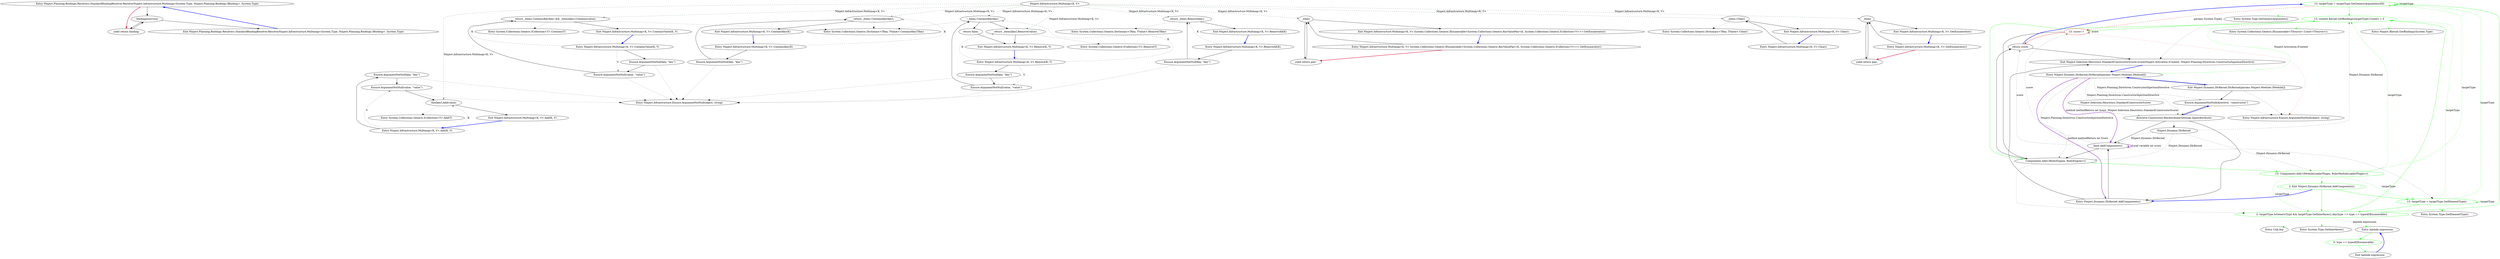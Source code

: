 digraph  {
m0_0 [cluster="Ninject.Planning.Bindings.Resolvers.StandardBindingResolver.Resolve(Ninject.Infrastructure.Multimap<System.Type, Ninject.Planning.Bindings.IBinding>, System.Type)", file="EnumerableDependenciesTests.cs", label="Entry Ninject.Planning.Bindings.Resolvers.StandardBindingResolver.Resolve(Ninject.Infrastructure.Multimap<System.Type, Ninject.Planning.Bindings.IBinding>, System.Type)", span="29-29"];
m0_1 [cluster="Ninject.Planning.Bindings.Resolvers.StandardBindingResolver.Resolve(Ninject.Infrastructure.Multimap<System.Type, Ninject.Planning.Bindings.IBinding>, System.Type)", file="EnumerableDependenciesTests.cs", label="bindings[service]", span="31-31"];
m0_2 [cluster="Ninject.Planning.Bindings.Resolvers.StandardBindingResolver.Resolve(Ninject.Infrastructure.Multimap<System.Type, Ninject.Planning.Bindings.IBinding>, System.Type)", file="EnumerableDependenciesTests.cs", label="yield return binding;", span="32-32"];
m0_3 [cluster="Ninject.Planning.Bindings.Resolvers.StandardBindingResolver.Resolve(Ninject.Infrastructure.Multimap<System.Type, Ninject.Planning.Bindings.IBinding>, System.Type)", file="EnumerableDependenciesTests.cs", label="Exit Ninject.Planning.Bindings.Resolvers.StandardBindingResolver.Resolve(Ninject.Infrastructure.Multimap<System.Type, Ninject.Planning.Bindings.IBinding>, System.Type)", span="29-29"];
m1_14 [cluster="System.Collections.Generic.Dictionary<TKey, TValue>.ContainsKey(TKey)", file="Selector.cs", label="Entry System.Collections.Generic.Dictionary<TKey, TValue>.ContainsKey(TKey)", span="0-0"];
m1_34 [cluster="System.Collections.Generic.ICollection<T>.Contains(T)", file="Selector.cs", label="Entry System.Collections.Generic.ICollection<T>.Contains(T)", span="0-0"];
m1_0 [cluster="Ninject.Infrastructure.Multimap<K, V>.Add(K, V)", file="Selector.cs", label="Entry Ninject.Infrastructure.Multimap<K, V>.Add(K, V)", span="64-64"];
m1_1 [cluster="Ninject.Infrastructure.Multimap<K, V>.Add(K, V)", file="Selector.cs", label="Ensure.ArgumentNotNull(key, ''key'')", span="66-66"];
m1_2 [cluster="Ninject.Infrastructure.Multimap<K, V>.Add(K, V)", file="Selector.cs", label="Ensure.ArgumentNotNull(value, ''value'')", span="67-67"];
m1_3 [cluster="Ninject.Infrastructure.Multimap<K, V>.Add(K, V)", file="Selector.cs", label="this[key].Add(value)", span="69-69"];
m1_4 [cluster="Ninject.Infrastructure.Multimap<K, V>.Add(K, V)", file="Selector.cs", label="Exit Ninject.Infrastructure.Multimap<K, V>.Add(K, V)", span="64-64"];
m1_6 [cluster="System.Collections.Generic.ICollection<T>.Add(T)", file="Selector.cs", label="Entry System.Collections.Generic.ICollection<T>.Add(T)", span="0-0"];
m1_16 [cluster="Ninject.Infrastructure.Multimap<K, V>.RemoveAll(K)", file="Selector.cs", label="Entry Ninject.Infrastructure.Multimap<K, V>.RemoveAll(K)", span="94-94"];
m1_17 [cluster="Ninject.Infrastructure.Multimap<K, V>.RemoveAll(K)", file="Selector.cs", label="Ensure.ArgumentNotNull(key, ''key'')", span="96-96"];
m1_18 [cluster="Ninject.Infrastructure.Multimap<K, V>.RemoveAll(K)", file="Selector.cs", label="return _items.Remove(key);", span="97-97"];
m1_19 [cluster="Ninject.Infrastructure.Multimap<K, V>.RemoveAll(K)", file="Selector.cs", label="Exit Ninject.Infrastructure.Multimap<K, V>.RemoveAll(K)", span="94-94"];
m1_15 [cluster="System.Collections.Generic.ICollection<T>.Remove(T)", file="Selector.cs", label="Entry System.Collections.Generic.ICollection<T>.Remove(T)", span="0-0"];
m1_39 [cluster="Ninject.Infrastructure.Multimap<K, V>.System.Collections.Generic.IEnumerable<System.Collections.Generic.KeyValuePair<K, System.Collections.Generic.ICollection<V>>>.GetEnumerator()", file="Selector.cs", label="Entry Ninject.Infrastructure.Multimap<K, V>.System.Collections.Generic.IEnumerable<System.Collections.Generic.KeyValuePair<K, System.Collections.Generic.ICollection<V>>>.GetEnumerator()", span="143-143"];
m1_40 [cluster="Ninject.Infrastructure.Multimap<K, V>.System.Collections.Generic.IEnumerable<System.Collections.Generic.KeyValuePair<K, System.Collections.Generic.ICollection<V>>>.GetEnumerator()", file="Selector.cs", label=_items, span="145-145"];
m1_41 [cluster="Ninject.Infrastructure.Multimap<K, V>.System.Collections.Generic.IEnumerable<System.Collections.Generic.KeyValuePair<K, System.Collections.Generic.ICollection<V>>>.GetEnumerator()", file="Selector.cs", label="yield return pair;", span="146-146"];
m1_42 [cluster="Ninject.Infrastructure.Multimap<K, V>.System.Collections.Generic.IEnumerable<System.Collections.Generic.KeyValuePair<K, System.Collections.Generic.ICollection<V>>>.GetEnumerator()", file="Selector.cs", label="Exit Ninject.Infrastructure.Multimap<K, V>.System.Collections.Generic.IEnumerable<System.Collections.Generic.KeyValuePair<K, System.Collections.Generic.ICollection<V>>>.GetEnumerator()", span="143-143"];
m1_29 [cluster="Ninject.Infrastructure.Multimap<K, V>.ContainsValue(K, V)", file="Selector.cs", label="Entry Ninject.Infrastructure.Multimap<K, V>.ContainsValue(K, V)", span="125-125"];
m1_30 [cluster="Ninject.Infrastructure.Multimap<K, V>.ContainsValue(K, V)", file="Selector.cs", label="Ensure.ArgumentNotNull(key, ''key'')", span="127-127"];
m1_31 [cluster="Ninject.Infrastructure.Multimap<K, V>.ContainsValue(K, V)", file="Selector.cs", label="Ensure.ArgumentNotNull(value, ''value'')", span="128-128"];
m1_32 [cluster="Ninject.Infrastructure.Multimap<K, V>.ContainsValue(K, V)", file="Selector.cs", label="return _items.ContainsKey(key) && _items[key].Contains(value);", span="130-130"];
m1_33 [cluster="Ninject.Infrastructure.Multimap<K, V>.ContainsValue(K, V)", file="Selector.cs", label="Exit Ninject.Infrastructure.Multimap<K, V>.ContainsValue(K, V)", span="125-125"];
m1_20 [cluster="System.Collections.Generic.Dictionary<TKey, TValue>.Remove(TKey)", file="Selector.cs", label="Entry System.Collections.Generic.Dictionary<TKey, TValue>.Remove(TKey)", span="0-0"];
m1_21 [cluster="Ninject.Infrastructure.Multimap<K, V>.Clear()", file="Selector.cs", label="Entry Ninject.Infrastructure.Multimap<K, V>.Clear()", span="103-103"];
m1_22 [cluster="Ninject.Infrastructure.Multimap<K, V>.Clear()", file="Selector.cs", label="_items.Clear()", span="105-105"];
m1_23 [cluster="Ninject.Infrastructure.Multimap<K, V>.Clear()", file="Selector.cs", label="Exit Ninject.Infrastructure.Multimap<K, V>.Clear()", span="103-103"];
m1_35 [cluster="Ninject.Infrastructure.Multimap<K, V>.GetEnumerator()", file="Selector.cs", label="Entry Ninject.Infrastructure.Multimap<K, V>.GetEnumerator()", span="137-137"];
m1_36 [cluster="Ninject.Infrastructure.Multimap<K, V>.GetEnumerator()", file="Selector.cs", label=_items, span="139-139"];
m1_37 [cluster="Ninject.Infrastructure.Multimap<K, V>.GetEnumerator()", file="Selector.cs", label="yield return pair;", span="140-140"];
m1_38 [cluster="Ninject.Infrastructure.Multimap<K, V>.GetEnumerator()", file="Selector.cs", label="Exit Ninject.Infrastructure.Multimap<K, V>.GetEnumerator()", span="137-137"];
m1_25 [cluster="Ninject.Infrastructure.Multimap<K, V>.ContainsKey(K)", file="Selector.cs", label="Entry Ninject.Infrastructure.Multimap<K, V>.ContainsKey(K)", span="113-113"];
m1_26 [cluster="Ninject.Infrastructure.Multimap<K, V>.ContainsKey(K)", file="Selector.cs", label="Ensure.ArgumentNotNull(key, ''key'')", span="115-115"];
m1_27 [cluster="Ninject.Infrastructure.Multimap<K, V>.ContainsKey(K)", file="Selector.cs", label="return _items.ContainsKey(key);", span="116-116"];
m1_28 [cluster="Ninject.Infrastructure.Multimap<K, V>.ContainsKey(K)", file="Selector.cs", label="Exit Ninject.Infrastructure.Multimap<K, V>.ContainsKey(K)", span="113-113"];
m1_5 [cluster="Ninject.Infrastructure.Ensure.ArgumentNotNull(object, string)", file="Selector.cs", label="Entry Ninject.Infrastructure.Ensure.ArgumentNotNull(object, string)", span="17-17"];
m1_7 [cluster="Ninject.Infrastructure.Multimap<K, V>.Remove(K, V)", file="Selector.cs", label="Entry Ninject.Infrastructure.Multimap<K, V>.Remove(K, V)", span="78-78"];
m1_8 [cluster="Ninject.Infrastructure.Multimap<K, V>.Remove(K, V)", file="Selector.cs", label="Ensure.ArgumentNotNull(key, ''key'')", span="80-80"];
m1_9 [cluster="Ninject.Infrastructure.Multimap<K, V>.Remove(K, V)", file="Selector.cs", label="Ensure.ArgumentNotNull(value, ''value'')", span="81-81"];
m1_10 [cluster="Ninject.Infrastructure.Multimap<K, V>.Remove(K, V)", file="Selector.cs", label="!_items.ContainsKey(key)", span="83-83"];
m1_12 [cluster="Ninject.Infrastructure.Multimap<K, V>.Remove(K, V)", file="Selector.cs", label="return _items[key].Remove(value);", span="86-86"];
m1_11 [cluster="Ninject.Infrastructure.Multimap<K, V>.Remove(K, V)", file="Selector.cs", label="return false;", span="84-84"];
m1_13 [cluster="Ninject.Infrastructure.Multimap<K, V>.Remove(K, V)", file="Selector.cs", label="Exit Ninject.Infrastructure.Multimap<K, V>.Remove(K, V)", span="78-78"];
m1_24 [cluster="System.Collections.Generic.Dictionary<TKey, TValue>.Clear()", file="Selector.cs", label="Entry System.Collections.Generic.Dictionary<TKey, TValue>.Clear()", span="0-0"];
m1_43 [file="Selector.cs", label="Ninject.Infrastructure.Multimap<K, V>", span=""];
m2_11 [cluster="Ninject.Selection.Heuristics.StandardConstructorScorer.Score(Ninject.Activation.IContext, Ninject.Planning.Directives.ConstructorInjectionDirective)", color=green, community=0, file="StandardConstructorScorer.cs", label="13: targetType = targetType.GetGenericArguments()[0]", span="54-54"];
m2_12 [cluster="Ninject.Selection.Heuristics.StandardConstructorScorer.Score(Ninject.Activation.IContext, Ninject.Planning.Directives.ConstructorInjectionDirective)", color=green, community=0, file="StandardConstructorScorer.cs", label="13: context.Kernel.GetBindings(targetType).Count() > 0", span="56-56"];
m2_13 [cluster="Ninject.Selection.Heuristics.StandardConstructorScorer.Score(Ninject.Activation.IContext, Ninject.Planning.Directives.ConstructorInjectionDirective)", color=red, community=0, file="StandardConstructorScorer.cs", label="13: score++", span="57-57"];
m2_14 [cluster="Ninject.Selection.Heuristics.StandardConstructorScorer.Score(Ninject.Activation.IContext, Ninject.Planning.Directives.ConstructorInjectionDirective)", file="StandardConstructorScorer.cs", label="return score;", span="60-60"];
m2_2 [cluster="Ninject.Selection.Heuristics.StandardConstructorScorer.Score(Ninject.Activation.IContext, Ninject.Planning.Directives.ConstructorInjectionDirective)", file="StandardConstructorScorer.cs", label="Ensure.ArgumentNotNull(directive, ''constructor'')", span="41-41"];
m2_3 [cluster="Ninject.Selection.Heuristics.StandardConstructorScorer.Score(Ninject.Activation.IContext, Ninject.Planning.Directives.ConstructorInjectionDirective)", file="StandardConstructorScorer.cs", label="directive.Constructor.HasAttribute(Settings.InjectAttribute)", span="43-43"];
m2_16 [cluster="Ninject.Infrastructure.Ensure.ArgumentNotNull(object, string)", file="StandardConstructorScorer.cs", label="Entry Ninject.Infrastructure.Ensure.ArgumentNotNull(object, string)", span="17-17"];
m2_18 [cluster="System.Type.GetElementType()", file="StandardConstructorScorer.cs", label="Entry System.Type.GetElementType()", span="0-0"];
m2_22 [cluster="Ninject.IKernel.GetBindings(System.Type)", file="StandardConstructorScorer.cs", label="Entry Ninject.IKernel.GetBindings(System.Type)", span="90-90"];
m2_15 [cluster="Ninject.Selection.Heuristics.StandardConstructorScorer.Score(Ninject.Activation.IContext, Ninject.Planning.Directives.ConstructorInjectionDirective)", file="StandardConstructorScorer.cs", label="Exit Ninject.Selection.Heuristics.StandardConstructorScorer.Score(Ninject.Activation.IContext, Ninject.Planning.Directives.ConstructorInjectionDirective)", span="38-38"];
m2_20 [cluster="Unk.Any", file="StandardConstructorScorer.cs", label="Entry Unk.Any", span=""];
m2_9 [cluster="Ninject.Selection.Heuristics.StandardConstructorScorer.Score(Ninject.Activation.IContext, Ninject.Planning.Directives.ConstructorInjectionDirective)", color=green, community=0, file="StandardConstructorScorer.cs", label="13: targetType = targetType.GetElementType()", span="51-51"];
m2_17 [cluster="System.Reflection.ICustomAttributeProvider.HasAttribute(System.Type)", file="StandardConstructorScorer.cs", label="Ninject.Dynamic.DlrKernel", span=""];
m2_10 [cluster="Ninject.Selection.Heuristics.StandardConstructorScorer.Score(Ninject.Activation.IContext, Ninject.Planning.Directives.ConstructorInjectionDirective)", color=green, community=0, file="StandardConstructorScorer.cs", label="2: targetType.IsGenericType && targetType.GetInterfaces().Any(type => type == typeof(IEnumerable))", span="53-53"];
m2_19 [cluster="System.Type.GetInterfaces()", file="StandardConstructorScorer.cs", label="Entry System.Type.GetInterfaces()", span="0-0"];
m2_0 [cluster="Ninject.Dynamic.DlrKernel.DlrKernel(params Ninject.Modules.IModule[])", file="StandardConstructorScorer.cs", label="Entry Ninject.Dynamic.DlrKernel.DlrKernel(params Ninject.Modules.IModule[])", span="17-17"];
m2_7 [cluster="Ninject.Dynamic.DlrKernel.AddComponents()", color=green, community=0, file="StandardConstructorScorer.cs", label="13: Components.Add<IModuleLoaderPlugin, RubyModuleLoaderPlugin>()", span="30-30"];
m2_6 [cluster="Ninject.Dynamic.DlrKernel.AddComponents()", file="StandardConstructorScorer.cs", label="Components.Add<IRubyEngine, RubyEngine>()", span="29-29"];
m2_8 [cluster="Ninject.Dynamic.DlrKernel.AddComponents()", color=green, community=0, file="StandardConstructorScorer.cs", label="2: Exit Ninject.Dynamic.DlrKernel.AddComponents()", span="26-26"];
m2_1 [cluster="Ninject.Dynamic.DlrKernel.DlrKernel(params Ninject.Modules.IModule[])", file="StandardConstructorScorer.cs", label="Exit Ninject.Dynamic.DlrKernel.DlrKernel(params Ninject.Modules.IModule[])", span="17-17"];
m2_4 [cluster="Ninject.Dynamic.DlrKernel.AddComponents()", file="StandardConstructorScorer.cs", label="Entry Ninject.Dynamic.DlrKernel.AddComponents()", span="26-26"];
m2_5 [cluster="Ninject.Dynamic.DlrKernel.AddComponents()", file="StandardConstructorScorer.cs", label="base.AddComponents()", span="28-28"];
m2_21 [cluster="System.Type.GetGenericArguments()", file="StandardConstructorScorer.cs", label="Entry System.Type.GetGenericArguments()", span="0-0"];
m2_24 [cluster="lambda expression", file="StandardConstructorScorer.cs", label="Entry lambda expression", span="53-53"];
m2_25 [cluster="lambda expression", color=green, community=0, file="StandardConstructorScorer.cs", label="0: type == typeof(IEnumerable)", span="53-53"];
m2_26 [cluster="lambda expression", file="StandardConstructorScorer.cs", label="Exit lambda expression", span="53-53"];
m2_23 [cluster="System.Collections.Generic.IEnumerable<TSource>.Count<TSource>()", file="StandardConstructorScorer.cs", label="Entry System.Collections.Generic.IEnumerable<TSource>.Count<TSource>()", span="0-0"];
m2_27 [file="StandardConstructorScorer.cs", label="Ninject.Selection.Heuristics.StandardConstructorScorer", span=""];
m0_0 -> m0_1  [key=0, style=solid];
m0_0 -> m0_2  [color=crimson, key=0, style=bold];
m0_1 -> m0_2  [key=0, style=solid];
m0_1 -> m0_3  [key=0, style=solid];
m0_2 -> m0_1  [key=0, style=solid];
m0_3 -> m0_0  [color=blue, key=0, style=bold];
m1_0 -> m1_1  [key=0, style=solid];
m1_0 -> m1_2  [color=darkseagreen4, key=1, label=V, style=dashed];
m1_0 -> m1_3  [color=darkseagreen4, key=1, label=K, style=dashed];
m1_1 -> m1_2  [key=0, style=solid];
m1_1 -> m1_5  [key=2, style=dotted];
m1_2 -> m1_3  [key=0, style=solid];
m1_2 -> m1_5  [key=2, style=dotted];
m1_3 -> m1_4  [key=0, style=solid];
m1_3 -> m1_6  [key=2, style=dotted];
m1_4 -> m1_0  [color=blue, key=0, style=bold];
m1_16 -> m1_17  [key=0, style=solid];
m1_16 -> m1_18  [color=darkseagreen4, key=1, label=K, style=dashed];
m1_17 -> m1_18  [key=0, style=solid];
m1_17 -> m1_5  [key=2, style=dotted];
m1_18 -> m1_19  [key=0, style=solid];
m1_18 -> m1_20  [key=2, style=dotted];
m1_19 -> m1_16  [color=blue, key=0, style=bold];
m1_39 -> m1_40  [key=0, style=solid];
m1_39 -> m1_41  [color=crimson, key=0, style=bold];
m1_40 -> m1_41  [key=0, style=solid];
m1_40 -> m1_42  [key=0, style=solid];
m1_41 -> m1_40  [key=0, style=solid];
m1_42 -> m1_39  [color=blue, key=0, style=bold];
m1_29 -> m1_30  [key=0, style=solid];
m1_29 -> m1_31  [color=darkseagreen4, key=1, label=V, style=dashed];
m1_29 -> m1_32  [color=darkseagreen4, key=1, label=K, style=dashed];
m1_30 -> m1_31  [key=0, style=solid];
m1_30 -> m1_5  [key=2, style=dotted];
m1_31 -> m1_32  [key=0, style=solid];
m1_31 -> m1_5  [key=2, style=dotted];
m1_32 -> m1_33  [key=0, style=solid];
m1_32 -> m1_14  [key=2, style=dotted];
m1_32 -> m1_34  [key=2, style=dotted];
m1_33 -> m1_29  [color=blue, key=0, style=bold];
m1_21 -> m1_22  [key=0, style=solid];
m1_22 -> m1_23  [key=0, style=solid];
m1_22 -> m1_24  [key=2, style=dotted];
m1_23 -> m1_21  [color=blue, key=0, style=bold];
m1_35 -> m1_36  [key=0, style=solid];
m1_35 -> m1_37  [color=crimson, key=0, style=bold];
m1_36 -> m1_37  [key=0, style=solid];
m1_36 -> m1_38  [key=0, style=solid];
m1_37 -> m1_36  [key=0, style=solid];
m1_38 -> m1_35  [color=blue, key=0, style=bold];
m1_25 -> m1_26  [key=0, style=solid];
m1_25 -> m1_27  [color=darkseagreen4, key=1, label=K, style=dashed];
m1_26 -> m1_27  [key=0, style=solid];
m1_26 -> m1_5  [key=2, style=dotted];
m1_27 -> m1_28  [key=0, style=solid];
m1_27 -> m1_14  [key=2, style=dotted];
m1_28 -> m1_25  [color=blue, key=0, style=bold];
m1_7 -> m1_8  [key=0, style=solid];
m1_7 -> m1_9  [color=darkseagreen4, key=1, label=V, style=dashed];
m1_7 -> m1_10  [color=darkseagreen4, key=1, label=K, style=dashed];
m1_7 -> m1_12  [color=darkseagreen4, key=1, label=K, style=dashed];
m1_8 -> m1_9  [key=0, style=solid];
m1_8 -> m1_5  [key=2, style=dotted];
m1_9 -> m1_10  [key=0, style=solid];
m1_9 -> m1_5  [key=2, style=dotted];
m1_10 -> m1_11  [key=0, style=solid];
m1_10 -> m1_12  [key=0, style=solid];
m1_10 -> m1_14  [key=2, style=dotted];
m1_12 -> m1_13  [key=0, style=solid];
m1_12 -> m1_15  [key=2, style=dotted];
m1_11 -> m1_13  [key=0, style=solid];
m1_13 -> m1_7  [color=blue, key=0, style=bold];
m1_43 -> m1_3  [color=darkseagreen4, key=1, label="Ninject.Infrastructure.Multimap<K, V>", style=dashed];
m1_43 -> m1_10  [color=darkseagreen4, key=1, label="Ninject.Infrastructure.Multimap<K, V>", style=dashed];
m1_43 -> m1_12  [color=darkseagreen4, key=1, label="Ninject.Infrastructure.Multimap<K, V>", style=dashed];
m1_43 -> m1_18  [color=darkseagreen4, key=1, label="Ninject.Infrastructure.Multimap<K, V>", style=dashed];
m1_43 -> m1_22  [color=darkseagreen4, key=1, label="Ninject.Infrastructure.Multimap<K, V>", style=dashed];
m1_43 -> m1_27  [color=darkseagreen4, key=1, label="Ninject.Infrastructure.Multimap<K, V>", style=dashed];
m1_43 -> m1_32  [color=darkseagreen4, key=1, label="Ninject.Infrastructure.Multimap<K, V>", style=dashed];
m1_43 -> m1_36  [color=darkseagreen4, key=1, label="Ninject.Infrastructure.Multimap<K, V>", style=dashed];
m1_43 -> m1_40  [color=darkseagreen4, key=1, label="Ninject.Infrastructure.Multimap<K, V>", style=dashed];
m2_11 -> m2_12  [color=green, key=0, style=solid];
m2_11 -> m2_13  [color=red, key=1, label="params System.Type[]", style=dashed];
m2_11 -> m2_11  [color=green, key=1, label=targetType, style=dashed];
m2_11 -> m2_21  [color=green, key=2, style=dotted];
m2_12 -> m2_13  [color=green, key=0, style=solid];
m2_12 -> m2_15  [key=2, style=dotted];
m2_12 -> m2_6  [color=green, key=0, style=solid];
m2_12 -> m2_22  [color=green, key=2, style=dotted];
m2_12 -> m2_23  [color=green, key=2, style=dotted];
m2_13 -> m2_14  [color=red, key=0, style=solid];
m2_13 -> m2_16  [color=red, key=2, style=dotted];
m2_13 -> m2_13  [color=darkseagreen4, key=1, label=score, style=dashed];
m2_13 -> m2_6  [key=0, style=solid];
m2_14 -> m2_11  [color=blue, key=0, style=bold];
m2_14 -> m2_15  [key=0, style=solid];
m2_2 -> m2_3  [key=0, style=solid];
m2_2 -> m2_16  [key=2, style=dotted];
m2_3 -> m2_2  [color=blue, key=0, style=bold];
m2_3 -> m2_4  [key=0, style=solid];
m2_3 -> m2_5  [key=0, style=solid];
m2_3 -> m2_17  [key=2, style=dotted];
m2_15 -> m2_0  [color=blue, key=0, style=bold];
m2_9 -> m2_12  [color=green, key=1, label=targetType, style=dashed];
m2_9 -> m2_9  [color=green, key=1, label=targetType, style=dashed];
m2_9 -> m2_10  [color=green, key=0, style=solid];
m2_9 -> m2_18  [color=green, key=2, style=dotted];
m2_9 -> m2_11  [color=green, key=1, label=targetType, style=dashed];
m2_17 -> m2_5  [color=darkseagreen4, key=1, label="Ninject.Dynamic.DlrKernel", style=dashed];
m2_17 -> m2_6  [color=darkseagreen4, key=1, label="Ninject.Dynamic.DlrKernel", style=dashed];
m2_17 -> m2_7  [color=darkseagreen4, key=1, label="Ninject.Dynamic.DlrKernel", style=dashed];
m2_17 -> m2_12  [color=darkseagreen4, key=1, label="Ninject.Dynamic.DlrKernel", style=dashed];
m2_10 -> m2_12  [color=green, key=0, style=solid];
m2_10 -> m2_11  [color=green, key=0, style=solid];
m2_10 -> m2_19  [color=green, key=2, style=dotted];
m2_10 -> m2_20  [color=green, key=2, style=dotted];
m2_10 -> m2_24  [color=green, key=1, label="lambda expression", style=dashed];
m2_0 -> m2_12  [color=green, key=1, label="Ninject.Activation.IContext", style=dashed];
m2_0 -> m2_1  [key=0, style=solid];
m2_0 -> m2_2  [color=darkseagreen4, key=1, label="Ninject.Planning.Directives.ConstructorInjectionDirective", style=dashed];
m2_0 -> m2_3  [color=darkseagreen4, key=1, label="Ninject.Planning.Directives.ConstructorInjectionDirective", style=dashed];
m2_0 -> m2_6  [color=darkseagreen4, key=1, label="Ninject.Planning.Directives.ConstructorInjectionDirective", style=dashed];
m2_0 -> m2_4  [color=darkorchid, key=3, label="method methodReturn int Score", style=bold];
m2_0 -> m2_5  [color=darkorchid, key=3, label="method methodReturn int Score", style=bold];
m2_7 -> m2_12  [color=green, key=1, label=targetType, style=dashed];
m2_7 -> m2_8  [color=green, key=0, style=solid];
m2_7 -> m2_9  [color=green, key=1, label=targetType, style=dashed];
m2_7 -> m2_10  [color=green, key=1, label=targetType, style=dashed];
m2_7 -> m2_11  [color=green, key=1, label=targetType, style=dashed];
m2_6 -> m2_7  [color=green, key=0, style=solid];
m2_6 -> m2_14  [key=0, style=solid];
m2_6 -> m2_10  [key=2, style=dotted];
m2_8 -> m2_9  [color=green, key=0, style=solid];
m2_8 -> m2_10  [color=green, key=0, style=solid];
m2_8 -> m2_4  [color=blue, key=0, style=bold];
m2_1 -> m2_2  [key=0, style=solid];
m2_1 -> m2_16  [key=2, style=dotted];
m2_1 -> m2_0  [color=blue, key=0, style=bold];
m2_4 -> m2_15  [key=0, style=solid];
m2_4 -> m2_5  [key=0, style=solid];
m2_5 -> m2_13  [color=darkseagreen4, key=1, label=score, style=dashed];
m2_5 -> m2_6  [key=0, style=solid];
m2_5 -> m2_5  [color=darkorchid, key=3, label="Local variable int score", style=bold];
m2_5 -> m2_14  [color=darkseagreen4, key=1, label=score, style=dashed];
m2_5 -> m2_9  [key=2, style=dotted];
m2_24 -> m2_25  [color=green, key=0, style=solid];
m2_25 -> m2_26  [color=green, key=0, style=solid];
m2_26 -> m2_24  [color=blue, key=0, style=bold];
m2_27 -> m2_3  [color=darkseagreen4, key=1, label="Ninject.Selection.Heuristics.StandardConstructorScorer", style=dashed];
}
